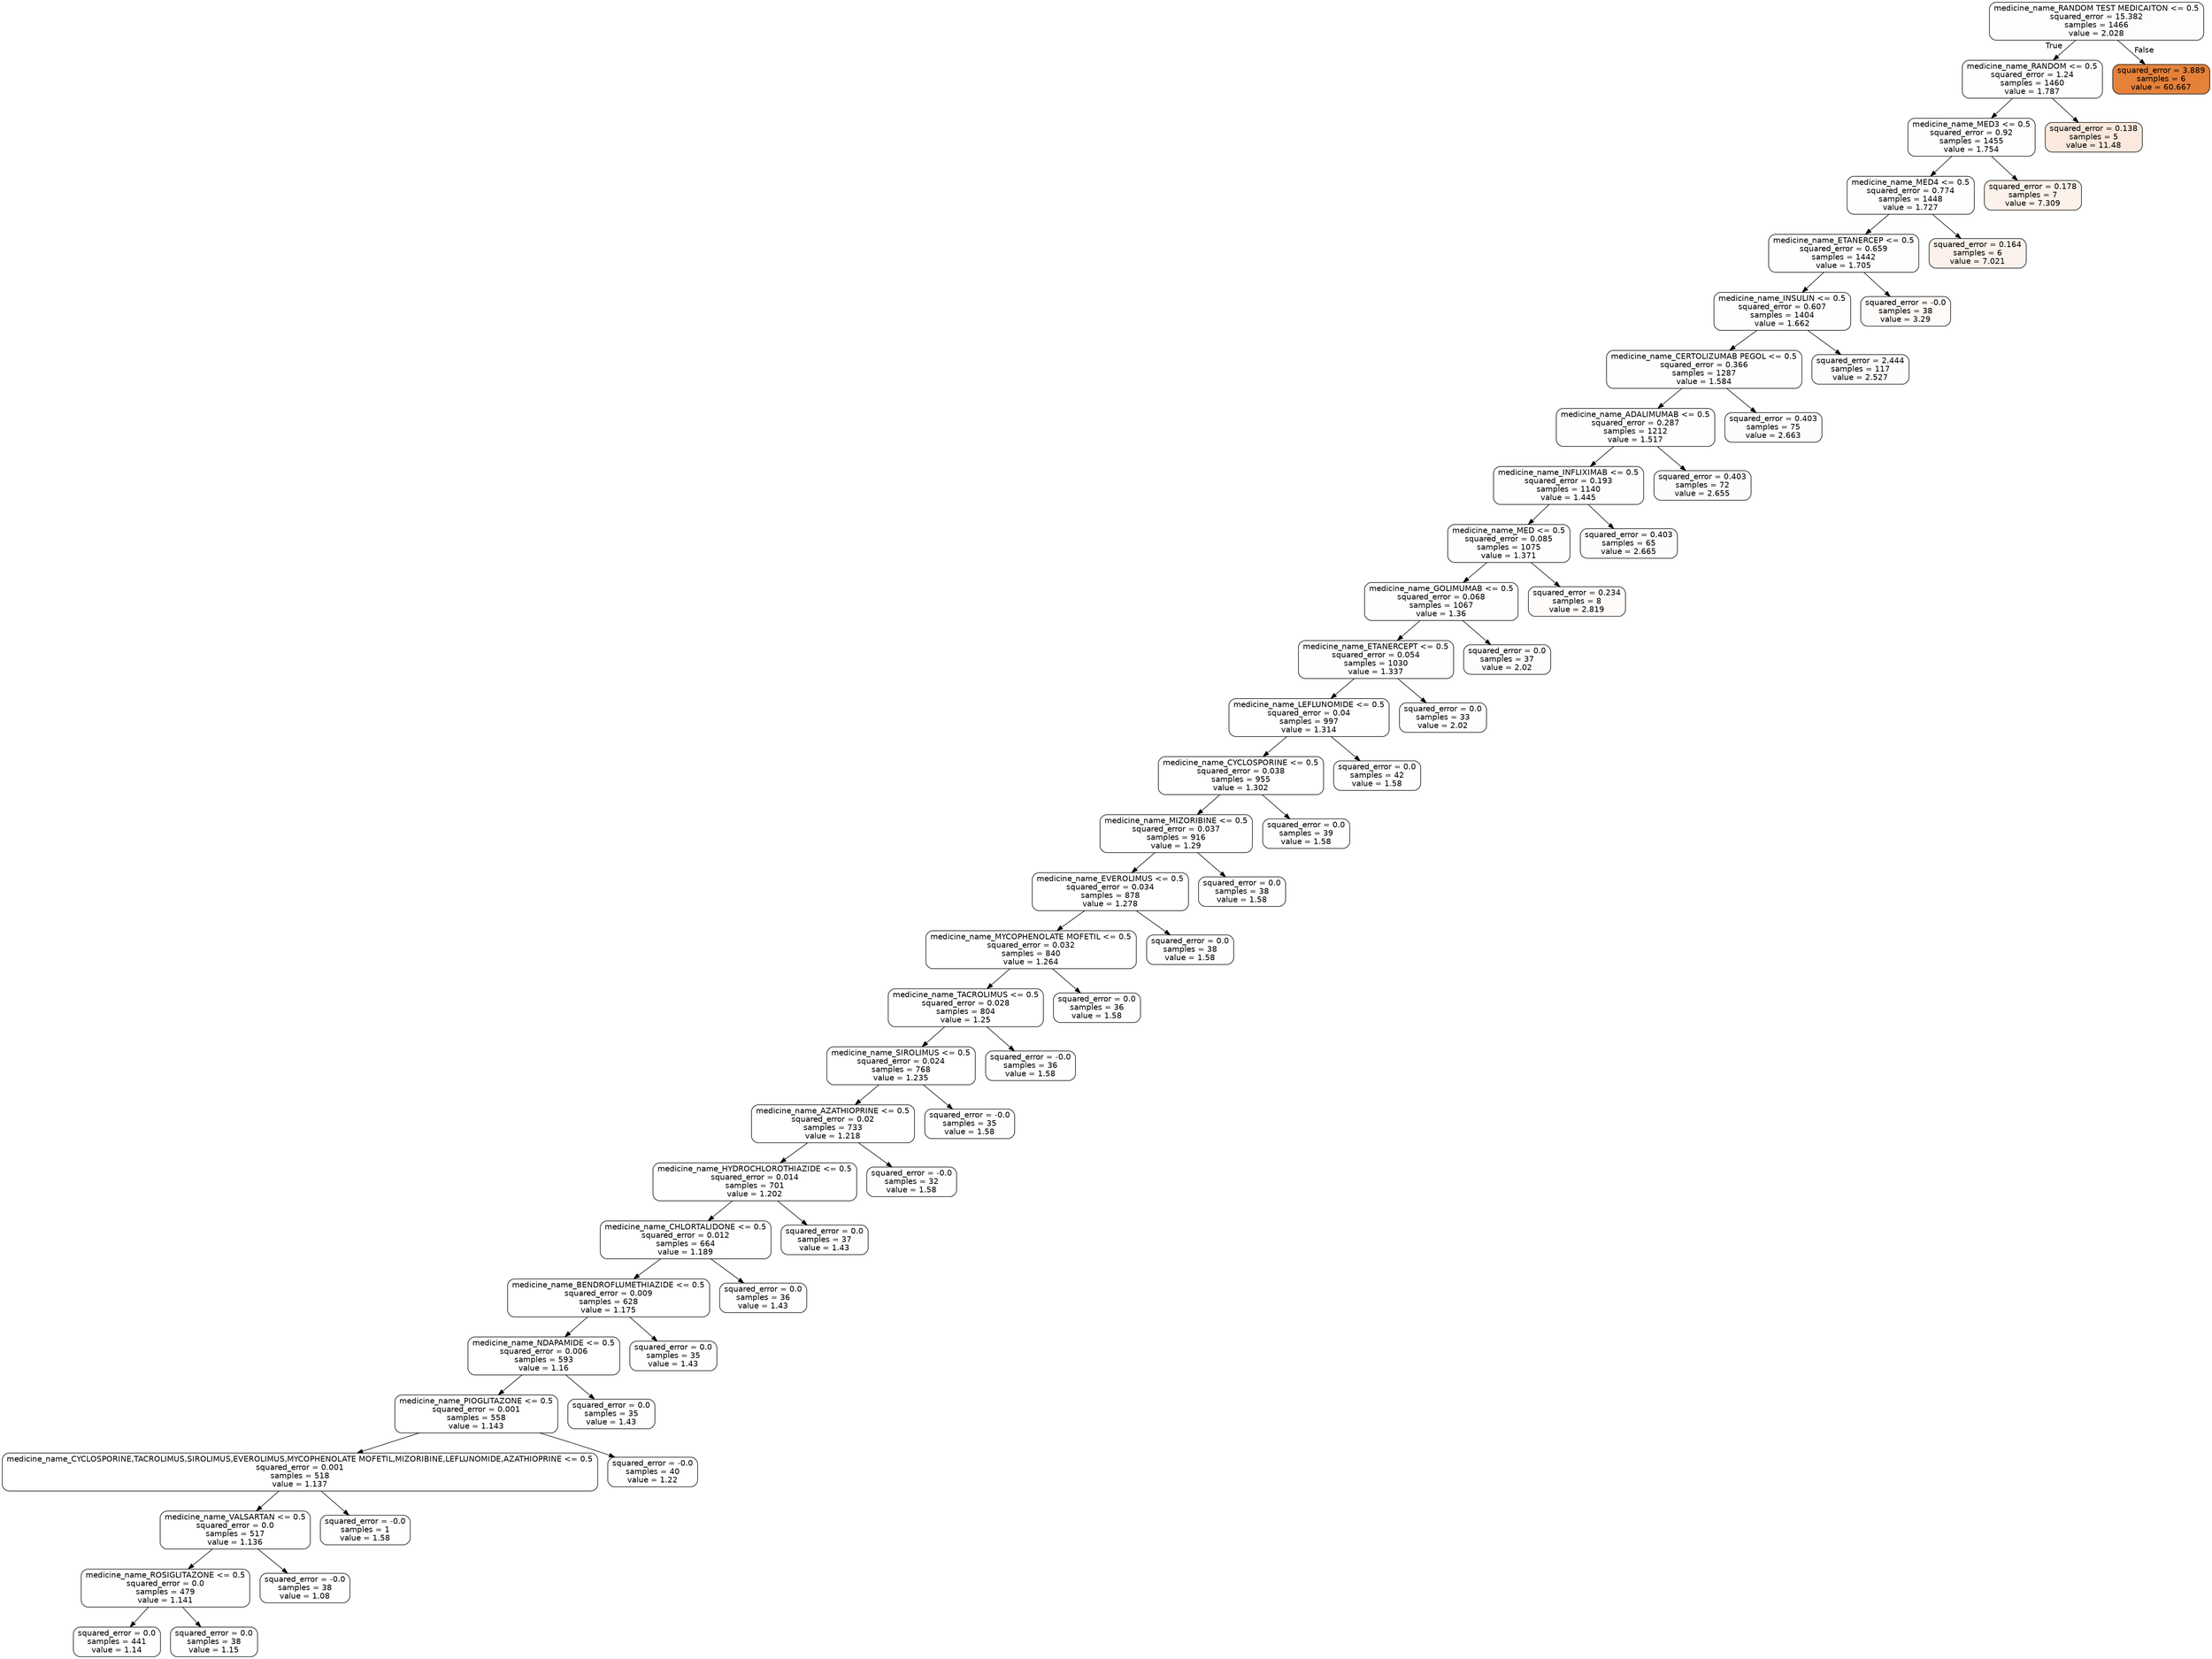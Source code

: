 digraph Tree {
node [shape=box, style="filled, rounded", color="black", fontname="helvetica"] ;
edge [fontname="helvetica"] ;
0 [label="medicine_name_RANDOM TEST MEDICAITON <= 0.5\nsquared_error = 15.382\nsamples = 1466\nvalue = 2.028", fillcolor="#fffdfc"] ;
1 [label="medicine_name_RANDOM <= 0.5\nsquared_error = 1.24\nsamples = 1460\nvalue = 1.787", fillcolor="#fffefd"] ;
0 -> 1 [labeldistance=2.5, labelangle=45, headlabel="True"] ;
2 [label="medicine_name_MED3 <= 0.5\nsquared_error = 0.92\nsamples = 1455\nvalue = 1.754", fillcolor="#fffefd"] ;
1 -> 2 ;
3 [label="medicine_name_MED4 <= 0.5\nsquared_error = 0.774\nsamples = 1448\nvalue = 1.727", fillcolor="#fffefd"] ;
2 -> 3 ;
4 [label="medicine_name_ETANERCEP <= 0.5\nsquared_error = 0.659\nsamples = 1442\nvalue = 1.705", fillcolor="#fffefd"] ;
3 -> 4 ;
5 [label="medicine_name_INSULIN <= 0.5\nsquared_error = 0.607\nsamples = 1404\nvalue = 1.662", fillcolor="#fffefd"] ;
4 -> 5 ;
6 [label="medicine_name_CERTOLIZUMAB PEGOL <= 0.5\nsquared_error = 0.366\nsamples = 1287\nvalue = 1.584", fillcolor="#fffefd"] ;
5 -> 6 ;
7 [label="medicine_name_ADALIMUMAB <= 0.5\nsquared_error = 0.287\nsamples = 1212\nvalue = 1.517", fillcolor="#fffefe"] ;
6 -> 7 ;
8 [label="medicine_name_INFLIXIMAB <= 0.5\nsquared_error = 0.193\nsamples = 1140\nvalue = 1.445", fillcolor="#fffefe"] ;
7 -> 8 ;
9 [label="medicine_name_MED <= 0.5\nsquared_error = 0.085\nsamples = 1075\nvalue = 1.371", fillcolor="#fffefe"] ;
8 -> 9 ;
10 [label="medicine_name_GOLIMUMAB <= 0.5\nsquared_error = 0.068\nsamples = 1067\nvalue = 1.36", fillcolor="#fffefe"] ;
9 -> 10 ;
11 [label="medicine_name_ETANERCEPT <= 0.5\nsquared_error = 0.054\nsamples = 1030\nvalue = 1.337", fillcolor="#fffefe"] ;
10 -> 11 ;
12 [label="medicine_name_LEFLUNOMIDE <= 0.5\nsquared_error = 0.04\nsamples = 997\nvalue = 1.314", fillcolor="#fffffe"] ;
11 -> 12 ;
13 [label="medicine_name_CYCLOSPORINE <= 0.5\nsquared_error = 0.038\nsamples = 955\nvalue = 1.302", fillcolor="#fffffe"] ;
12 -> 13 ;
14 [label="medicine_name_MIZORIBINE <= 0.5\nsquared_error = 0.037\nsamples = 916\nvalue = 1.29", fillcolor="#fffffe"] ;
13 -> 14 ;
15 [label="medicine_name_EVEROLIMUS <= 0.5\nsquared_error = 0.034\nsamples = 878\nvalue = 1.278", fillcolor="#fffffe"] ;
14 -> 15 ;
16 [label="medicine_name_MYCOPHENOLATE MOFETIL <= 0.5\nsquared_error = 0.032\nsamples = 840\nvalue = 1.264", fillcolor="#fffffe"] ;
15 -> 16 ;
17 [label="medicine_name_TACROLIMUS <= 0.5\nsquared_error = 0.028\nsamples = 804\nvalue = 1.25", fillcolor="#fffffe"] ;
16 -> 17 ;
18 [label="medicine_name_SIROLIMUS <= 0.5\nsquared_error = 0.024\nsamples = 768\nvalue = 1.235", fillcolor="#fffffe"] ;
17 -> 18 ;
19 [label="medicine_name_AZATHIOPRINE <= 0.5\nsquared_error = 0.02\nsamples = 733\nvalue = 1.218", fillcolor="#ffffff"] ;
18 -> 19 ;
20 [label="medicine_name_HYDROCHLOROTHIAZIDE <= 0.5\nsquared_error = 0.014\nsamples = 701\nvalue = 1.202", fillcolor="#ffffff"] ;
19 -> 20 ;
21 [label="medicine_name_CHLORTALIDONE <= 0.5\nsquared_error = 0.012\nsamples = 664\nvalue = 1.189", fillcolor="#ffffff"] ;
20 -> 21 ;
22 [label="medicine_name_BENDROFLUMETHIAZIDE <= 0.5\nsquared_error = 0.009\nsamples = 628\nvalue = 1.175", fillcolor="#ffffff"] ;
21 -> 22 ;
23 [label="medicine_name_NDAPAMIDE <= 0.5\nsquared_error = 0.006\nsamples = 593\nvalue = 1.16", fillcolor="#ffffff"] ;
22 -> 23 ;
24 [label="medicine_name_PIOGLITAZONE <= 0.5\nsquared_error = 0.001\nsamples = 558\nvalue = 1.143", fillcolor="#ffffff"] ;
23 -> 24 ;
25 [label="medicine_name_CYCLOSPORINE,TACROLIMUS,SIROLIMUS,EVEROLIMUS,MYCOPHENOLATE MOFETIL,MIZORIBINE,LEFLUNOMIDE,AZATHIOPRINE <= 0.5\nsquared_error = 0.001\nsamples = 518\nvalue = 1.137", fillcolor="#ffffff"] ;
24 -> 25 ;
26 [label="medicine_name_VALSARTAN <= 0.5\nsquared_error = 0.0\nsamples = 517\nvalue = 1.136", fillcolor="#ffffff"] ;
25 -> 26 ;
27 [label="medicine_name_ROSIGLITAZONE <= 0.5\nsquared_error = 0.0\nsamples = 479\nvalue = 1.141", fillcolor="#ffffff"] ;
26 -> 27 ;
28 [label="squared_error = 0.0\nsamples = 441\nvalue = 1.14", fillcolor="#ffffff"] ;
27 -> 28 ;
29 [label="squared_error = 0.0\nsamples = 38\nvalue = 1.15", fillcolor="#ffffff"] ;
27 -> 29 ;
30 [label="squared_error = -0.0\nsamples = 38\nvalue = 1.08", fillcolor="#ffffff"] ;
26 -> 30 ;
31 [label="squared_error = -0.0\nsamples = 1\nvalue = 1.58", fillcolor="#fffefd"] ;
25 -> 31 ;
32 [label="squared_error = -0.0\nsamples = 40\nvalue = 1.22", fillcolor="#ffffff"] ;
24 -> 32 ;
33 [label="squared_error = 0.0\nsamples = 35\nvalue = 1.43", fillcolor="#fffefe"] ;
23 -> 33 ;
34 [label="squared_error = 0.0\nsamples = 35\nvalue = 1.43", fillcolor="#fffefe"] ;
22 -> 34 ;
35 [label="squared_error = 0.0\nsamples = 36\nvalue = 1.43", fillcolor="#fffefe"] ;
21 -> 35 ;
36 [label="squared_error = 0.0\nsamples = 37\nvalue = 1.43", fillcolor="#fffefe"] ;
20 -> 36 ;
37 [label="squared_error = -0.0\nsamples = 32\nvalue = 1.58", fillcolor="#fffefd"] ;
19 -> 37 ;
38 [label="squared_error = -0.0\nsamples = 35\nvalue = 1.58", fillcolor="#fffefd"] ;
18 -> 38 ;
39 [label="squared_error = -0.0\nsamples = 36\nvalue = 1.58", fillcolor="#fffefd"] ;
17 -> 39 ;
40 [label="squared_error = 0.0\nsamples = 36\nvalue = 1.58", fillcolor="#fffefd"] ;
16 -> 40 ;
41 [label="squared_error = 0.0\nsamples = 38\nvalue = 1.58", fillcolor="#fffefd"] ;
15 -> 41 ;
42 [label="squared_error = 0.0\nsamples = 38\nvalue = 1.58", fillcolor="#fffefd"] ;
14 -> 42 ;
43 [label="squared_error = 0.0\nsamples = 39\nvalue = 1.58", fillcolor="#fffefd"] ;
13 -> 43 ;
44 [label="squared_error = 0.0\nsamples = 42\nvalue = 1.58", fillcolor="#fffefd"] ;
12 -> 44 ;
45 [label="squared_error = 0.0\nsamples = 33\nvalue = 2.02", fillcolor="#fffdfc"] ;
11 -> 45 ;
46 [label="squared_error = 0.0\nsamples = 37\nvalue = 2.02", fillcolor="#fffdfc"] ;
10 -> 46 ;
47 [label="squared_error = 0.234\nsamples = 8\nvalue = 2.819", fillcolor="#fefbf9"] ;
9 -> 47 ;
48 [label="squared_error = 0.403\nsamples = 65\nvalue = 2.665", fillcolor="#fefcfa"] ;
8 -> 48 ;
49 [label="squared_error = 0.403\nsamples = 72\nvalue = 2.655", fillcolor="#fefcfa"] ;
7 -> 49 ;
50 [label="squared_error = 0.403\nsamples = 75\nvalue = 2.663", fillcolor="#fefcfa"] ;
6 -> 50 ;
51 [label="squared_error = 2.444\nsamples = 117\nvalue = 2.527", fillcolor="#fefcfa"] ;
5 -> 51 ;
52 [label="squared_error = -0.0\nsamples = 38\nvalue = 3.29", fillcolor="#fefaf8"] ;
4 -> 52 ;
53 [label="squared_error = 0.164\nsamples = 6\nvalue = 7.021", fillcolor="#fcf2eb"] ;
3 -> 53 ;
54 [label="squared_error = 0.178\nsamples = 7\nvalue = 7.309", fillcolor="#fcf2ea"] ;
2 -> 54 ;
55 [label="squared_error = 0.138\nsamples = 5\nvalue = 11.48", fillcolor="#fae9dc"] ;
1 -> 55 ;
56 [label="squared_error = 3.889\nsamples = 6\nvalue = 60.667", fillcolor="#e58139"] ;
0 -> 56 [labeldistance=2.5, labelangle=-45, headlabel="False"] ;
}